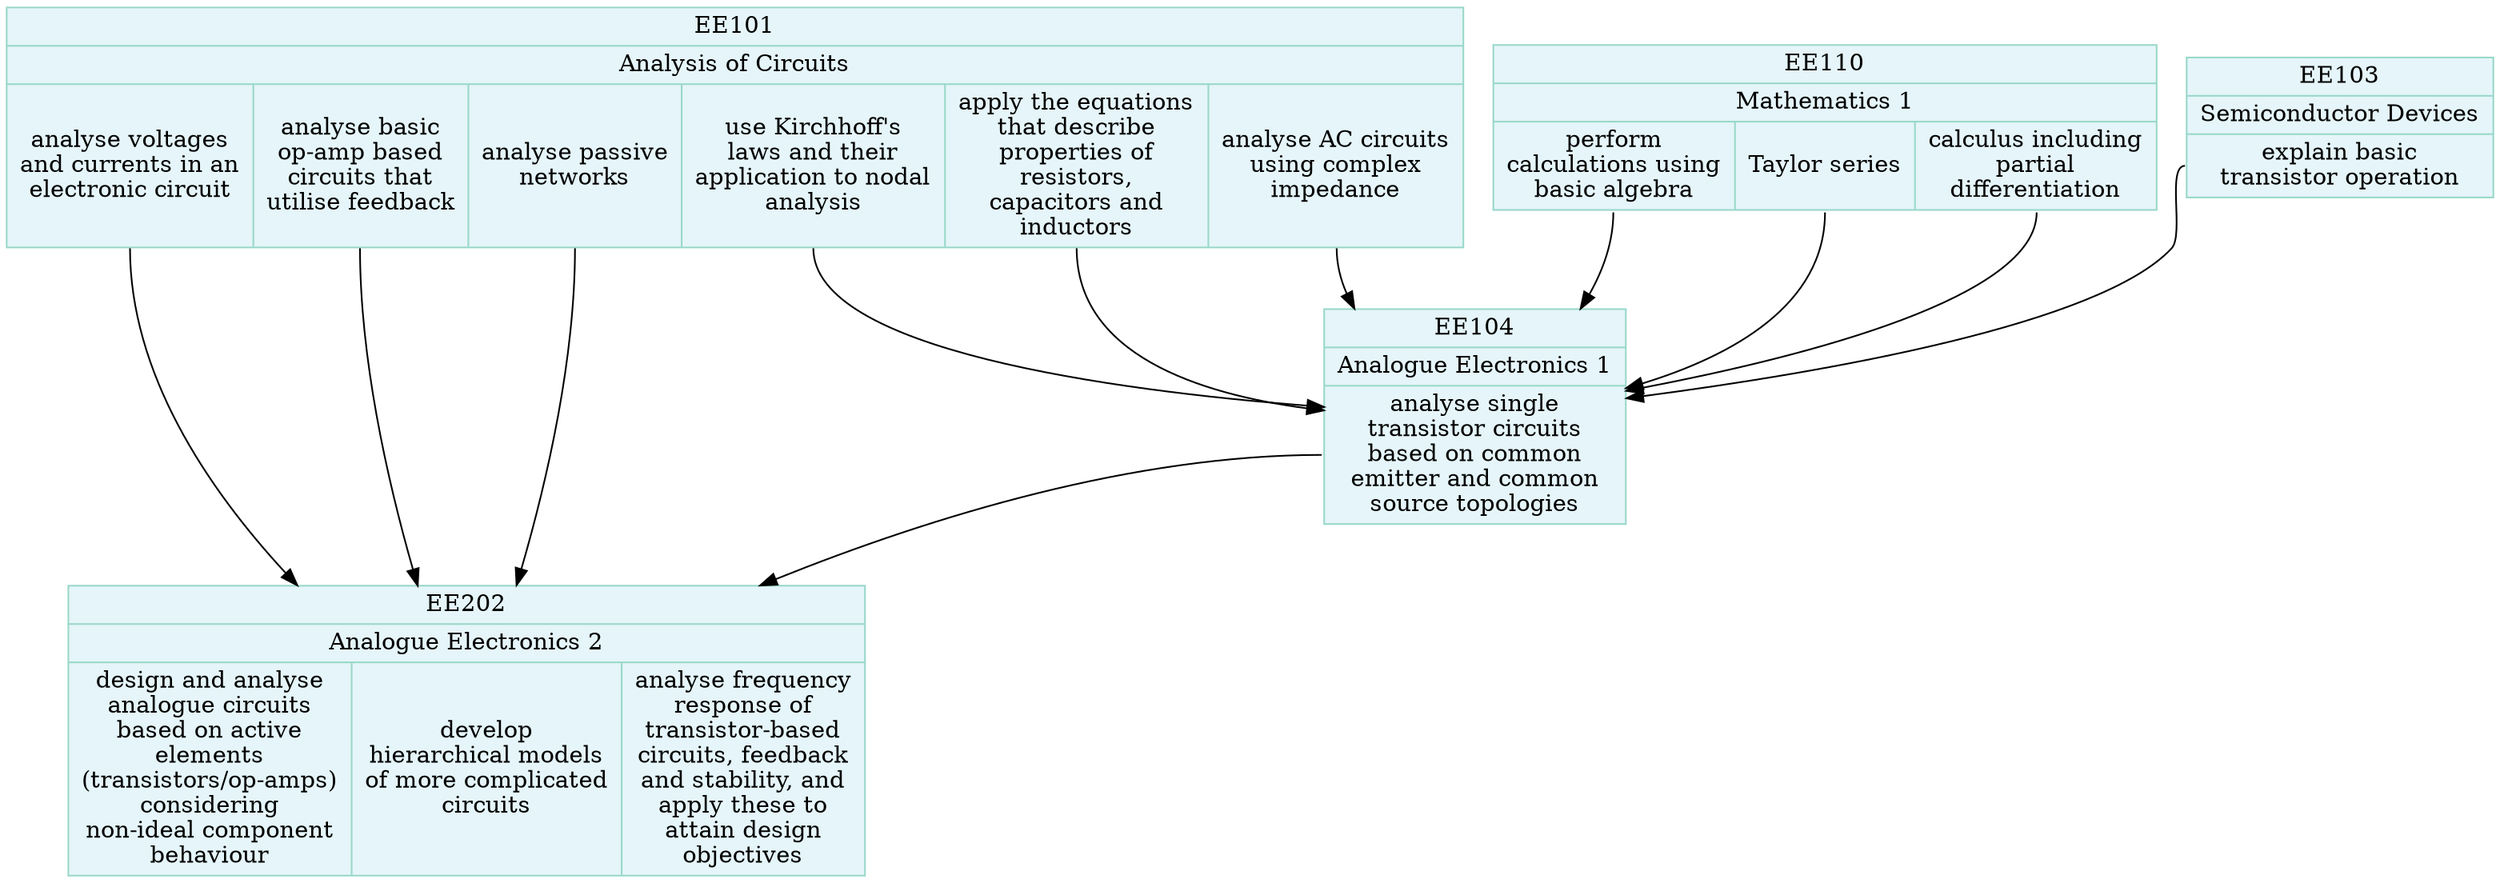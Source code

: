 // This is an auto-generated file. Don't edit this file; edit `modules.yml` instead.

digraph {
  node[shape=record, style="filled"];
  node[color="#99d8c9", fillcolor="#e5f5f9"];
  EE101 [label="{EE101 | Analysis of Circuits | {
    <1>analyse voltages\nand currents in an\nelectronic circuit |
    <2>analyse basic\nop-amp based\ncircuits that\nutilise feedback |
    <3>analyse passive\nnetworks |
    <4>use Kirchhoff's\nlaws and their\napplication to nodal\nanalysis |
    <5>apply the equations\nthat describe\nproperties of\nresistors,\ncapacitors and\ninductors |
    <6>analyse AC circuits\nusing complex\nimpedance
  }}"];

  EE110 [label="{EE110 | Mathematics 1 | {
    <1>perform\ncalculations using\nbasic algebra |
    <2>Taylor series |
    <3>calculus including\npartial\ndifferentiation
  }}"];

  EE103 [label="{EE103 | Semiconductor Devices | {
    <1>explain basic\ntransistor operation
  }}"];

  EE104 [label="{EE104 | Analogue Electronics 1 | {
    <1>analyse single\ntransistor circuits\nbased on common\nemitter and common\nsource topologies
  }}"];
  EE101:4 -> EE104;
  EE101:5 -> EE104;
  EE101:6 -> EE104;
  EE110:1 -> EE104;
  EE110:2 -> EE104;
  EE110:3 -> EE104;
  EE103:1 -> EE104;

  EE202 [label="{EE202 | Analogue Electronics 2 | {
    <1>design and analyse\nanalogue circuits\nbased on active\nelements\n(transistors/op-amps)\nconsidering\nnon-ideal component\nbehaviour |
    <2>develop\nhierarchical models\nof more complicated\ncircuits |
    <3>analyse frequency\nresponse of\ntransistor-based\ncircuits, feedback\nand stability, and\napply these to\nattain design\nobjectives
  }}"];
  EE101:1 -> EE202;
  EE101:2 -> EE202;
  EE101:3 -> EE202;
  EE104:1 -> EE202;
}
